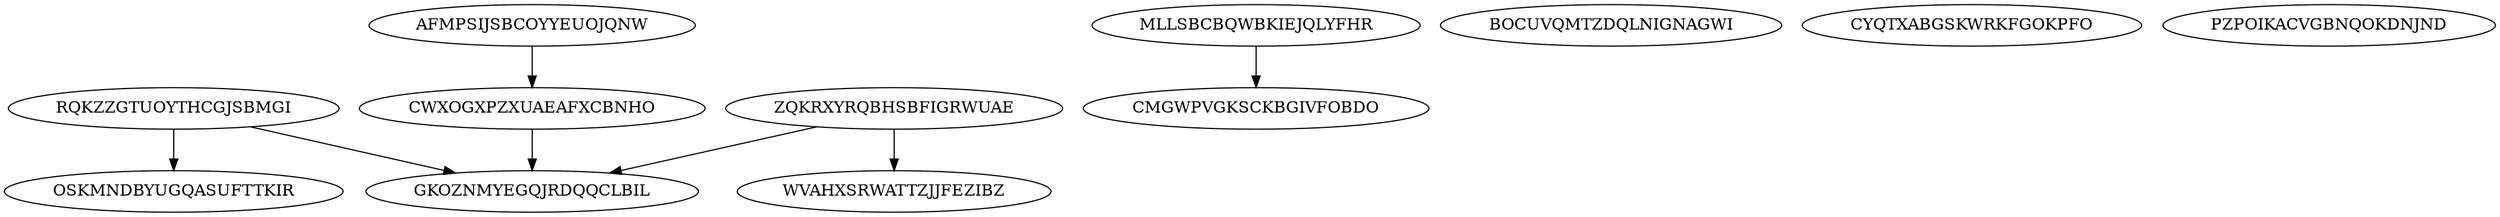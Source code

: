digraph N12M7 {
	RQKZZGTUOYTHCGJSBMGI	[Weight=14];
	ZQKRXYRQBHSBFIGRWUAE	[Weight=13];
	AFMPSIJSBCOYYEUOJQNW	[Weight=16];
	OSKMNDBYUGQASUFTTKIR	[Weight=15];
	CWXOGXPZXUAEAFXCBNHO	[Weight=18];
	GKOZNMYEGQJRDQQCLBIL	[Weight=18];
	WVAHXSRWATTZJJFEZIBZ	[Weight=13];
	MLLSBCBQWBKIEJQLYFHR	[Weight=14];
	BOCUVQMTZDQLNIGNAGWI	[Weight=14];
	CYQTXABGSKWRKFGOKPFO	[Weight=15];
	CMGWPVGKSCKBGIVFOBDO	[Weight=20];
	PZPOIKACVGBNQOKDNJND	[Weight=13];
	ZQKRXYRQBHSBFIGRWUAE -> WVAHXSRWATTZJJFEZIBZ [Weight=20];
	RQKZZGTUOYTHCGJSBMGI -> OSKMNDBYUGQASUFTTKIR [Weight=13];
	AFMPSIJSBCOYYEUOJQNW -> CWXOGXPZXUAEAFXCBNHO [Weight=14];
	RQKZZGTUOYTHCGJSBMGI -> GKOZNMYEGQJRDQQCLBIL [Weight=15];
	MLLSBCBQWBKIEJQLYFHR -> CMGWPVGKSCKBGIVFOBDO [Weight=11];
	CWXOGXPZXUAEAFXCBNHO -> GKOZNMYEGQJRDQQCLBIL [Weight=10];
	ZQKRXYRQBHSBFIGRWUAE -> GKOZNMYEGQJRDQQCLBIL [Weight=17];
}
